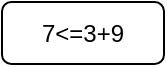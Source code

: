<mxfile version="24.8.3">
  <diagram name="第 1 页" id="jlVK5qfQyr_egqlrKWcN">
    <mxGraphModel dx="296" dy="177" grid="0" gridSize="10" guides="1" tooltips="1" connect="1" arrows="1" fold="1" page="1" pageScale="1" pageWidth="3300" pageHeight="4681" math="0" shadow="0">
      <root>
        <mxCell id="0" />
        <mxCell id="1" parent="0" />
        <mxCell id="oig0jnd9JJhLx6ScAqAp-1" value="7&amp;lt;=3+9" style="rounded=1;whiteSpace=wrap;html=1;" vertex="1" parent="1">
          <mxGeometry x="1139" y="734" width="81" height="31" as="geometry" />
        </mxCell>
      </root>
    </mxGraphModel>
  </diagram>
</mxfile>
